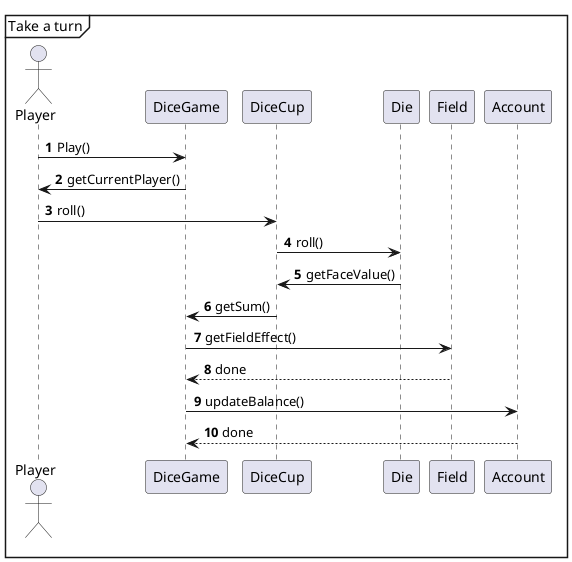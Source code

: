@startuml
'https://plantuml.com/sequence-diagram

autonumber

actor   Player
mainframe Take a turn

Player -> DiceGame: Play()
DiceGame -> Player: getCurrentPlayer()
Player -> DiceCup: roll()
DiceCup -> Die: roll()
Die -> DiceCup: getFaceValue()
DiceCup -> DiceGame: getSum()
DiceGame -> Field: getFieldEffect()
Field --> DiceGame: done
DiceGame -> Account: updateBalance()
Account --> DiceGame: done

@enduml